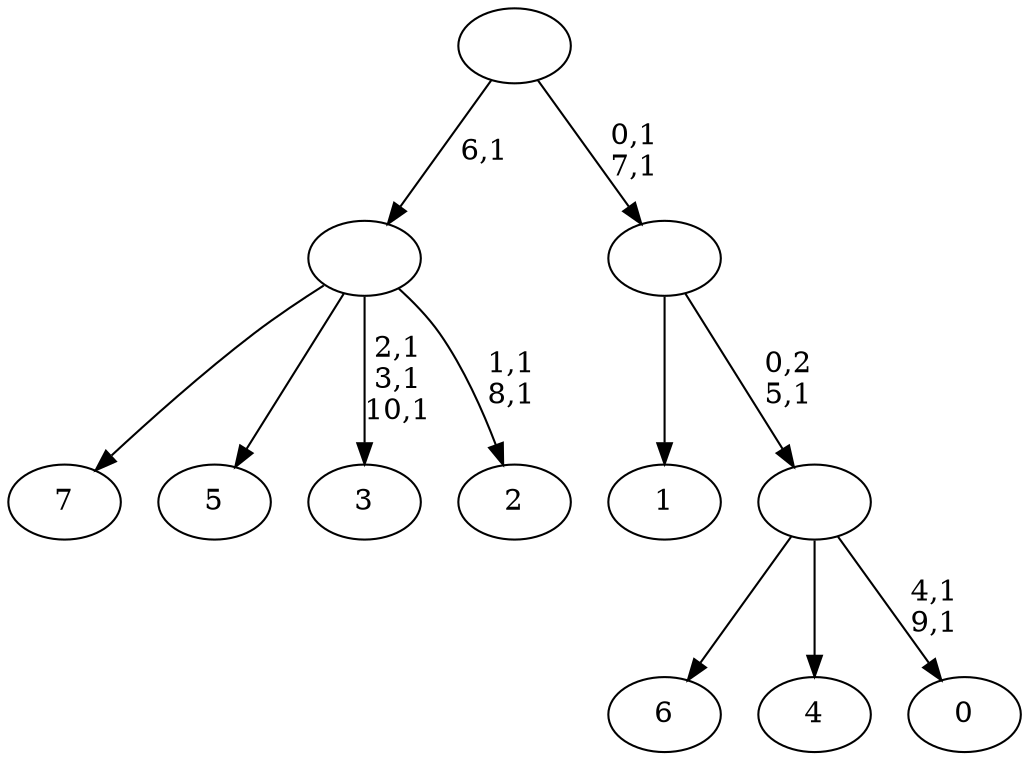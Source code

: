 digraph T {
	19 [label="7"]
	18 [label="6"]
	17 [label="5"]
	16 [label="4"]
	15 [label="3"]
	11 [label="2"]
	8 [label=""]
	7 [label="1"]
	6 [label="0"]
	3 [label=""]
	2 [label=""]
	0 [label=""]
	8 -> 11 [label="1,1\n8,1"]
	8 -> 15 [label="2,1\n3,1\n10,1"]
	8 -> 19 [label=""]
	8 -> 17 [label=""]
	3 -> 6 [label="4,1\n9,1"]
	3 -> 18 [label=""]
	3 -> 16 [label=""]
	2 -> 7 [label=""]
	2 -> 3 [label="0,2\n5,1"]
	0 -> 2 [label="0,1\n7,1"]
	0 -> 8 [label="6,1"]
}
